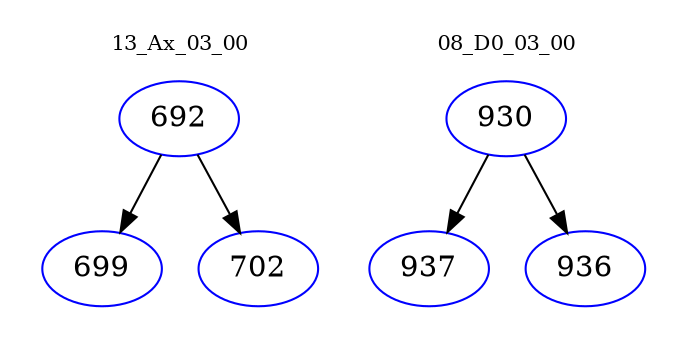 digraph{
subgraph cluster_0 {
color = white
label = "13_Ax_03_00";
fontsize=10;
T0_692 [label="692", color="blue"]
T0_692 -> T0_699 [color="black"]
T0_699 [label="699", color="blue"]
T0_692 -> T0_702 [color="black"]
T0_702 [label="702", color="blue"]
}
subgraph cluster_1 {
color = white
label = "08_D0_03_00";
fontsize=10;
T1_930 [label="930", color="blue"]
T1_930 -> T1_937 [color="black"]
T1_937 [label="937", color="blue"]
T1_930 -> T1_936 [color="black"]
T1_936 [label="936", color="blue"]
}
}

